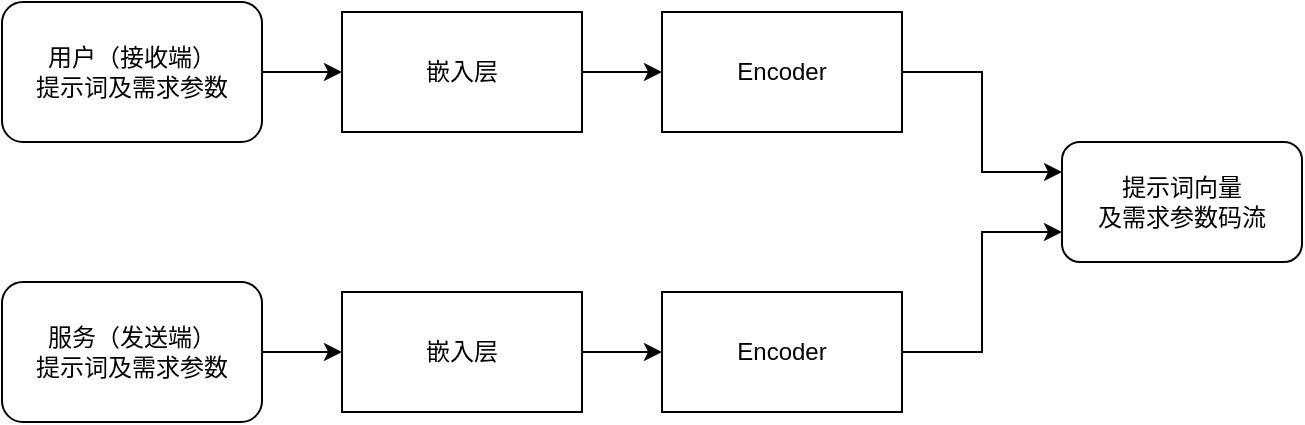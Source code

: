 <mxfile version="24.6.4" type="github">
  <diagram name="第 1 页" id="JpJuvLmKtG-MRXJeiW7m">
    <mxGraphModel dx="1984" dy="452" grid="1" gridSize="10" guides="1" tooltips="1" connect="1" arrows="1" fold="1" page="1" pageScale="1" pageWidth="1169" pageHeight="827" math="0" shadow="0">
      <root>
        <mxCell id="0" />
        <mxCell id="1" parent="0" />
        <mxCell id="94BvEpf6wOVKrPeJZuwF-22" style="edgeStyle=orthogonalEdgeStyle;rounded=0;orthogonalLoop=1;jettySize=auto;html=1;entryX=0;entryY=0.5;entryDx=0;entryDy=0;" edge="1" parent="1" source="94BvEpf6wOVKrPeJZuwF-1" target="94BvEpf6wOVKrPeJZuwF-21">
          <mxGeometry relative="1" as="geometry" />
        </mxCell>
        <mxCell id="94BvEpf6wOVKrPeJZuwF-1" value="用户（接收端）&lt;div&gt;提示词及&lt;span style=&quot;background-color: initial;&quot;&gt;需求参数&lt;/span&gt;&lt;/div&gt;" style="rounded=1;whiteSpace=wrap;html=1;" vertex="1" parent="1">
          <mxGeometry x="-160" y="360" width="130" height="70" as="geometry" />
        </mxCell>
        <mxCell id="94BvEpf6wOVKrPeJZuwF-25" style="edgeStyle=orthogonalEdgeStyle;rounded=0;orthogonalLoop=1;jettySize=auto;html=1;entryX=0;entryY=0.5;entryDx=0;entryDy=0;" edge="1" parent="1" source="94BvEpf6wOVKrPeJZuwF-2" target="94BvEpf6wOVKrPeJZuwF-24">
          <mxGeometry relative="1" as="geometry" />
        </mxCell>
        <mxCell id="94BvEpf6wOVKrPeJZuwF-2" value="服务（发送端）&lt;div&gt;提示词及&lt;span style=&quot;background-color: initial;&quot;&gt;需求参数&lt;/span&gt;&lt;/div&gt;" style="rounded=1;whiteSpace=wrap;html=1;" vertex="1" parent="1">
          <mxGeometry x="-160" y="500" width="130" height="70" as="geometry" />
        </mxCell>
        <mxCell id="94BvEpf6wOVKrPeJZuwF-18" style="edgeStyle=orthogonalEdgeStyle;rounded=0;orthogonalLoop=1;jettySize=auto;html=1;entryX=0;entryY=0.25;entryDx=0;entryDy=0;" edge="1" parent="1" source="94BvEpf6wOVKrPeJZuwF-11" target="94BvEpf6wOVKrPeJZuwF-17">
          <mxGeometry relative="1" as="geometry" />
        </mxCell>
        <mxCell id="94BvEpf6wOVKrPeJZuwF-11" value="Encoder" style="rounded=0;whiteSpace=wrap;html=1;" vertex="1" parent="1">
          <mxGeometry x="170" y="365" width="120" height="60" as="geometry" />
        </mxCell>
        <mxCell id="94BvEpf6wOVKrPeJZuwF-19" style="edgeStyle=orthogonalEdgeStyle;rounded=0;orthogonalLoop=1;jettySize=auto;html=1;entryX=0;entryY=0.75;entryDx=0;entryDy=0;" edge="1" parent="1" source="94BvEpf6wOVKrPeJZuwF-13" target="94BvEpf6wOVKrPeJZuwF-17">
          <mxGeometry relative="1" as="geometry" />
        </mxCell>
        <mxCell id="94BvEpf6wOVKrPeJZuwF-13" value="Encoder" style="rounded=0;whiteSpace=wrap;html=1;" vertex="1" parent="1">
          <mxGeometry x="170" y="505" width="120" height="60" as="geometry" />
        </mxCell>
        <mxCell id="94BvEpf6wOVKrPeJZuwF-17" value="提示词向量&lt;div&gt;及需求参数码流&lt;/div&gt;" style="rounded=1;whiteSpace=wrap;html=1;" vertex="1" parent="1">
          <mxGeometry x="370" y="430" width="120" height="60" as="geometry" />
        </mxCell>
        <mxCell id="94BvEpf6wOVKrPeJZuwF-23" style="edgeStyle=orthogonalEdgeStyle;rounded=0;orthogonalLoop=1;jettySize=auto;html=1;entryX=0;entryY=0.5;entryDx=0;entryDy=0;" edge="1" parent="1" source="94BvEpf6wOVKrPeJZuwF-21" target="94BvEpf6wOVKrPeJZuwF-11">
          <mxGeometry relative="1" as="geometry" />
        </mxCell>
        <mxCell id="94BvEpf6wOVKrPeJZuwF-21" value="嵌入层" style="rounded=0;whiteSpace=wrap;html=1;" vertex="1" parent="1">
          <mxGeometry x="10" y="365" width="120" height="60" as="geometry" />
        </mxCell>
        <mxCell id="94BvEpf6wOVKrPeJZuwF-26" style="edgeStyle=orthogonalEdgeStyle;rounded=0;orthogonalLoop=1;jettySize=auto;html=1;entryX=0;entryY=0.5;entryDx=0;entryDy=0;" edge="1" parent="1" source="94BvEpf6wOVKrPeJZuwF-24" target="94BvEpf6wOVKrPeJZuwF-13">
          <mxGeometry relative="1" as="geometry" />
        </mxCell>
        <mxCell id="94BvEpf6wOVKrPeJZuwF-24" value="嵌入层" style="rounded=0;whiteSpace=wrap;html=1;" vertex="1" parent="1">
          <mxGeometry x="10" y="505" width="120" height="60" as="geometry" />
        </mxCell>
      </root>
    </mxGraphModel>
  </diagram>
</mxfile>
